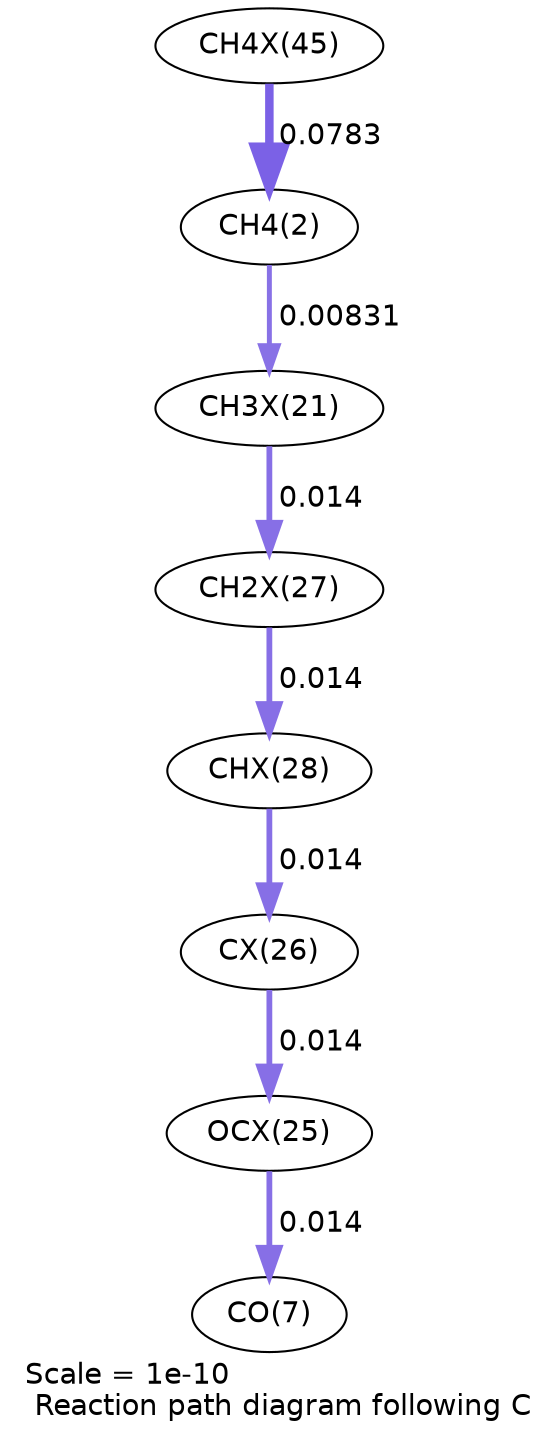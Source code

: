 digraph reaction_paths {
center=1;
s66 -> s4[fontname="Helvetica", penwidth=4.08, arrowsize=2.04, color="0.7, 0.578, 0.9"
, label=" 0.0783"];
s4 -> s58[fontname="Helvetica", penwidth=2.38, arrowsize=1.19, color="0.7, 0.508, 0.9"
, label=" 0.00831"];
s58 -> s64[fontname="Helvetica", penwidth=2.78, arrowsize=1.39, color="0.7, 0.514, 0.9"
, label=" 0.014"];
s64 -> s65[fontname="Helvetica", penwidth=2.78, arrowsize=1.39, color="0.7, 0.514, 0.9"
, label=" 0.014"];
s65 -> s63[fontname="Helvetica", penwidth=2.78, arrowsize=1.39, color="0.7, 0.514, 0.9"
, label=" 0.014"];
s63 -> s62[fontname="Helvetica", penwidth=2.78, arrowsize=1.39, color="0.7, 0.514, 0.9"
, label=" 0.014"];
s62 -> s9[fontname="Helvetica", penwidth=2.78, arrowsize=1.39, color="0.7, 0.514, 0.9"
, label=" 0.014"];
s4 [ fontname="Helvetica", label="CH4(2)"];
s9 [ fontname="Helvetica", label="CO(7)"];
s58 [ fontname="Helvetica", label="CH3X(21)"];
s62 [ fontname="Helvetica", label="OCX(25)"];
s63 [ fontname="Helvetica", label="CX(26)"];
s64 [ fontname="Helvetica", label="CH2X(27)"];
s65 [ fontname="Helvetica", label="CHX(28)"];
s66 [ fontname="Helvetica", label="CH4X(45)"];
 label = "Scale = 1e-10\l Reaction path diagram following C";
 fontname = "Helvetica";
}
